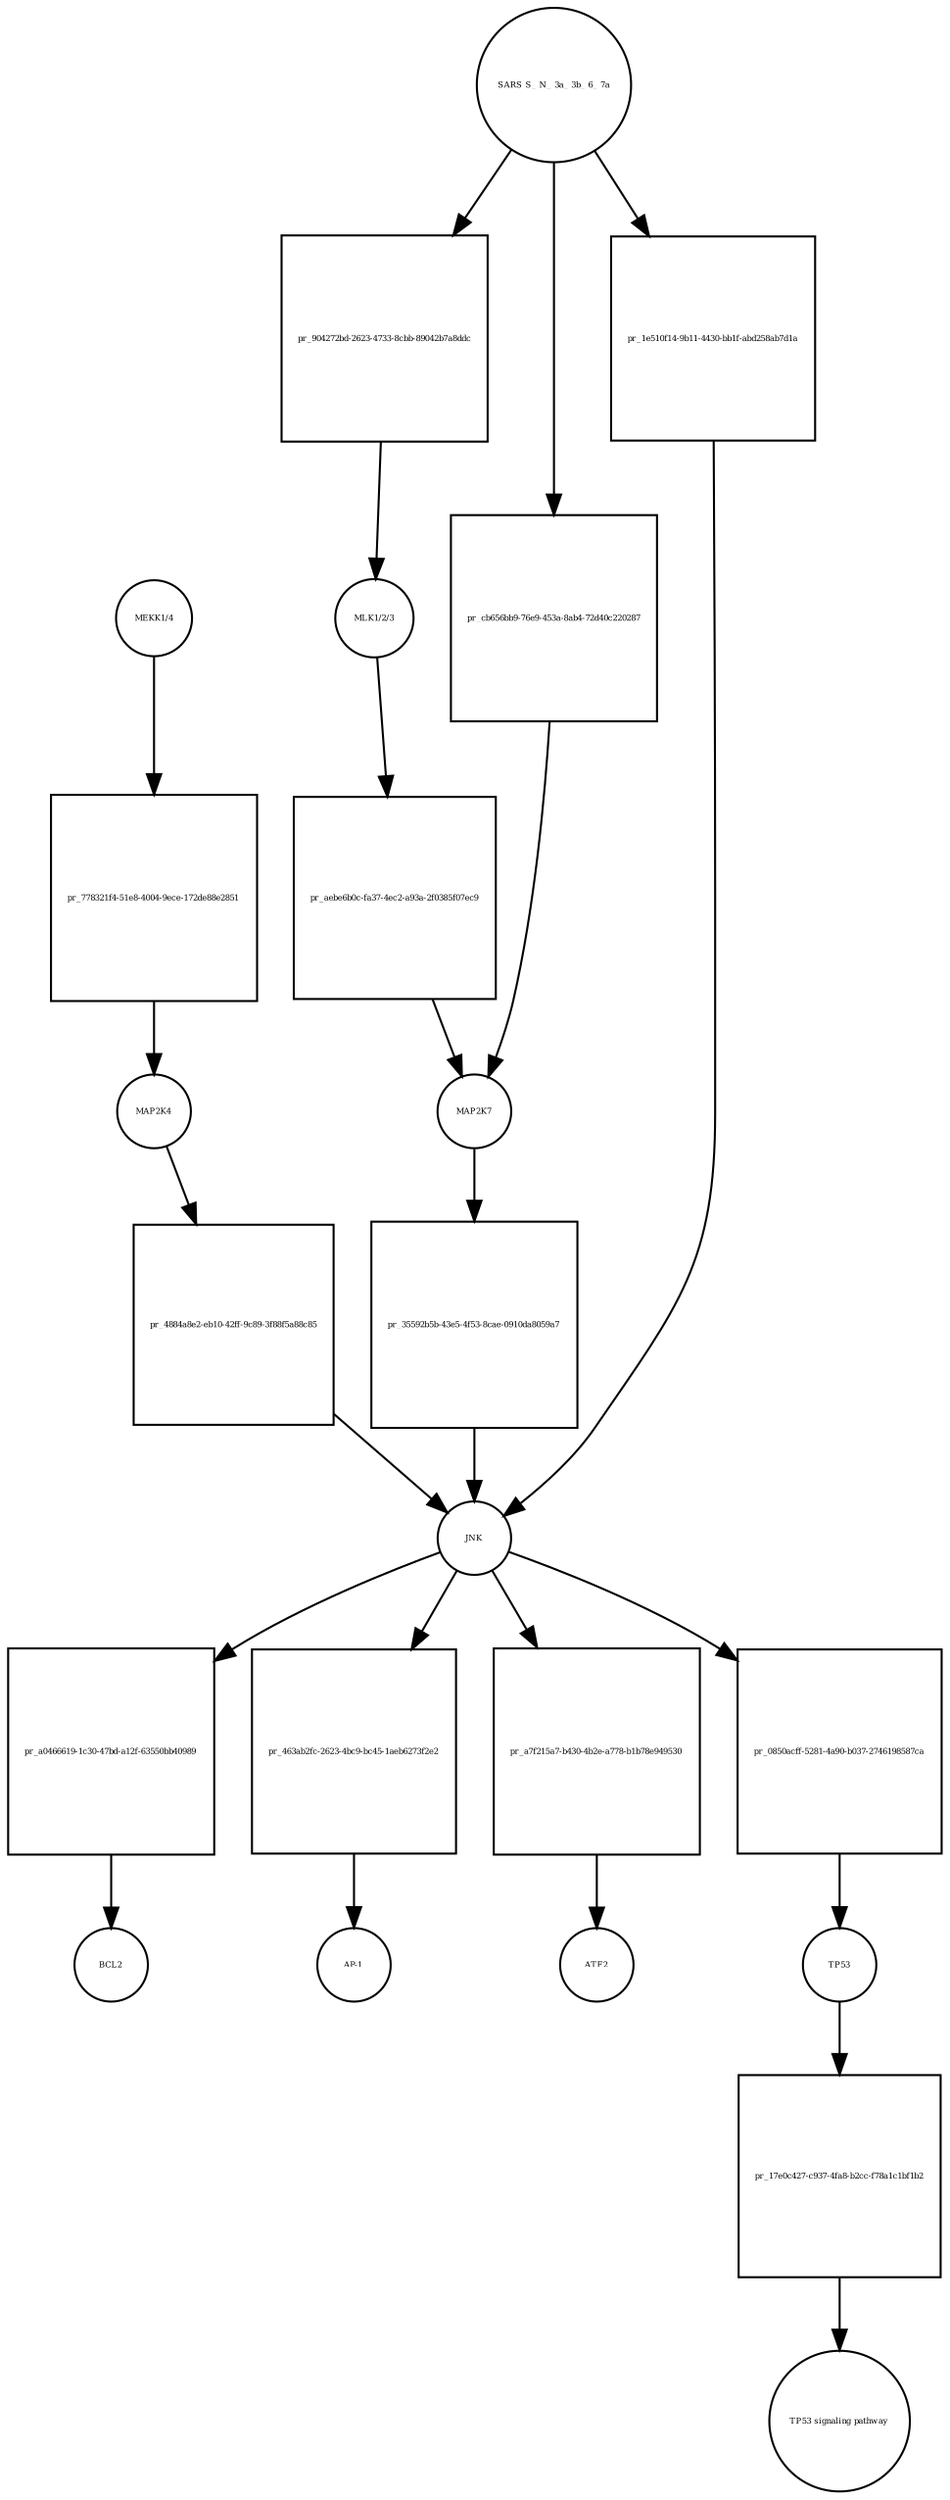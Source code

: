 strict digraph  {
"MEKK1/4" [annotation="", bipartite=0, cls=complex, fontsize=4, label="MEKK1/4", shape=circle];
"pr_778321f4-51e8-4004-9ece-172de88e2851" [annotation="", bipartite=1, cls=process, fontsize=4, label="pr_778321f4-51e8-4004-9ece-172de88e2851", shape=square];
MAP2K4 [annotation=urn_miriam_uniprot_P45985, bipartite=0, cls=macromolecule, fontsize=4, label=MAP2K4, shape=circle];
"MLK1/2/3" [annotation="", bipartite=0, cls=complex, fontsize=4, label="MLK1/2/3", shape=circle];
"pr_aebe6b0c-fa37-4ec2-a93a-2f0385f07ec9" [annotation="", bipartite=1, cls=process, fontsize=4, label="pr_aebe6b0c-fa37-4ec2-a93a-2f0385f07ec9", shape=square];
MAP2K7 [annotation=urn_miriam_uniprot_O14733, bipartite=0, cls=macromolecule, fontsize=4, label=MAP2K7, shape=circle];
"pr_4884a8e2-eb10-42ff-9c89-3f88f5a88c85" [annotation="", bipartite=1, cls=process, fontsize=4, label="pr_4884a8e2-eb10-42ff-9c89-3f88f5a88c85", shape=square];
JNK [annotation="", bipartite=0, cls=complex, fontsize=4, label=JNK, shape=circle];
"pr_35592b5b-43e5-4f53-8cae-0910da8059a7" [annotation="", bipartite=1, cls=process, fontsize=4, label="pr_35592b5b-43e5-4f53-8cae-0910da8059a7", shape=square];
"pr_a0466619-1c30-47bd-a12f-63550bb40989" [annotation="", bipartite=1, cls=process, fontsize=4, label="pr_a0466619-1c30-47bd-a12f-63550bb40989", shape=square];
BCL2 [annotation=urn_miriam_uniprot_P10415, bipartite=0, cls=macromolecule, fontsize=4, label=BCL2, shape=circle];
"pr_463ab2fc-2623-4bc9-bc45-1aeb6273f2e2" [annotation="", bipartite=1, cls=process, fontsize=4, label="pr_463ab2fc-2623-4bc9-bc45-1aeb6273f2e2", shape=square];
"AP-1" [annotation="", bipartite=0, cls=complex, fontsize=4, label="AP-1", shape=circle];
"SARS S_ N_ 3a_ 3b_ 6_ 7a" [annotation="", bipartite=0, cls=macromolecule, fontsize=4, label="SARS S_ N_ 3a_ 3b_ 6_ 7a", shape=circle];
"pr_904272bd-2623-4733-8cbb-89042b7a8ddc" [annotation="", bipartite=1, cls=process, fontsize=4, label="pr_904272bd-2623-4733-8cbb-89042b7a8ddc", shape=square];
"pr_a7f215a7-b430-4b2e-a778-b1b78e949530" [annotation="", bipartite=1, cls=process, fontsize=4, label="pr_a7f215a7-b430-4b2e-a778-b1b78e949530", shape=square];
ATF2 [annotation=urn_miriam_uniprot_P15336, bipartite=0, cls=macromolecule, fontsize=4, label=ATF2, shape=circle];
"pr_0850acff-5281-4a90-b037-2746198587ca" [annotation="", bipartite=1, cls=process, fontsize=4, label="pr_0850acff-5281-4a90-b037-2746198587ca", shape=square];
TP53 [annotation=urn_miriam_uniprot_P04637, bipartite=0, cls=macromolecule, fontsize=4, label=TP53, shape=circle];
"pr_17e0c427-c937-4fa8-b2cc-f78a1c1bf1b2" [annotation="", bipartite=1, cls=process, fontsize=4, label="pr_17e0c427-c937-4fa8-b2cc-f78a1c1bf1b2", shape=square];
"TP53 signaling pathway" [annotation="", bipartite=0, cls="unspecified entity", fontsize=4, label="TP53 signaling pathway", shape=circle];
"pr_cb656bb9-76e9-453a-8ab4-72d40c220287" [annotation="", bipartite=1, cls=process, fontsize=4, label="pr_cb656bb9-76e9-453a-8ab4-72d40c220287", shape=square];
"pr_1e510f14-9b11-4430-bb1f-abd258ab7d1a" [annotation="", bipartite=1, cls=process, fontsize=4, label="pr_1e510f14-9b11-4430-bb1f-abd258ab7d1a", shape=square];
"MEKK1/4" -> "pr_778321f4-51e8-4004-9ece-172de88e2851"  [annotation="", interaction_type=consumption];
"pr_778321f4-51e8-4004-9ece-172de88e2851" -> MAP2K4  [annotation="", interaction_type=production];
MAP2K4 -> "pr_4884a8e2-eb10-42ff-9c89-3f88f5a88c85"  [annotation="", interaction_type=consumption];
"MLK1/2/3" -> "pr_aebe6b0c-fa37-4ec2-a93a-2f0385f07ec9"  [annotation="", interaction_type=consumption];
"pr_aebe6b0c-fa37-4ec2-a93a-2f0385f07ec9" -> MAP2K7  [annotation="", interaction_type=production];
MAP2K7 -> "pr_35592b5b-43e5-4f53-8cae-0910da8059a7"  [annotation="", interaction_type=consumption];
"pr_4884a8e2-eb10-42ff-9c89-3f88f5a88c85" -> JNK  [annotation="", interaction_type=production];
JNK -> "pr_a0466619-1c30-47bd-a12f-63550bb40989"  [annotation="", interaction_type=consumption];
JNK -> "pr_463ab2fc-2623-4bc9-bc45-1aeb6273f2e2"  [annotation="", interaction_type=consumption];
JNK -> "pr_a7f215a7-b430-4b2e-a778-b1b78e949530"  [annotation="", interaction_type=consumption];
JNK -> "pr_0850acff-5281-4a90-b037-2746198587ca"  [annotation="", interaction_type=consumption];
"pr_35592b5b-43e5-4f53-8cae-0910da8059a7" -> JNK  [annotation="", interaction_type=production];
"pr_a0466619-1c30-47bd-a12f-63550bb40989" -> BCL2  [annotation="", interaction_type=production];
"pr_463ab2fc-2623-4bc9-bc45-1aeb6273f2e2" -> "AP-1"  [annotation="", interaction_type=production];
"SARS S_ N_ 3a_ 3b_ 6_ 7a" -> "pr_904272bd-2623-4733-8cbb-89042b7a8ddc"  [annotation="", interaction_type=consumption];
"SARS S_ N_ 3a_ 3b_ 6_ 7a" -> "pr_cb656bb9-76e9-453a-8ab4-72d40c220287"  [annotation="", interaction_type=consumption];
"SARS S_ N_ 3a_ 3b_ 6_ 7a" -> "pr_1e510f14-9b11-4430-bb1f-abd258ab7d1a"  [annotation="", interaction_type=consumption];
"pr_904272bd-2623-4733-8cbb-89042b7a8ddc" -> "MLK1/2/3"  [annotation="", interaction_type=production];
"pr_a7f215a7-b430-4b2e-a778-b1b78e949530" -> ATF2  [annotation="", interaction_type=production];
"pr_0850acff-5281-4a90-b037-2746198587ca" -> TP53  [annotation="", interaction_type=production];
TP53 -> "pr_17e0c427-c937-4fa8-b2cc-f78a1c1bf1b2"  [annotation="", interaction_type=consumption];
"pr_17e0c427-c937-4fa8-b2cc-f78a1c1bf1b2" -> "TP53 signaling pathway"  [annotation="", interaction_type=production];
"pr_cb656bb9-76e9-453a-8ab4-72d40c220287" -> MAP2K7  [annotation="", interaction_type=production];
"pr_1e510f14-9b11-4430-bb1f-abd258ab7d1a" -> JNK  [annotation="", interaction_type=production];
}
